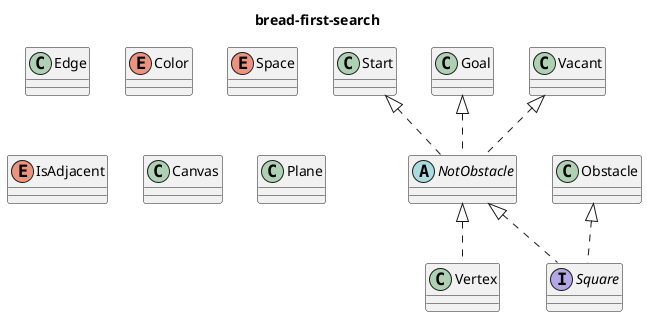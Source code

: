 @startuml{test.png}
title bread-first-search

    class Start {
    }
    class Goal {
    }

    class Vacant {
    }

    abstract class NotObstacle {
    }

    class Obstacle {
    }

    class Vertex {
    }

    class Edge {
    }

    interface Square {
    }

    enum Color {
    }

    enum Space {
    }

    enum IsAdjacent {
    }

    class Canvas {
    }

    class Plane {
    }

    Start <|..NotObstacle
    Goal <|..NotObstacle
    Vacant <|..NotObstacle
    NotObstacle <|.. Square
    Obstacle <|.. Square
    NotObstacle <|.. Vertex


@enduml